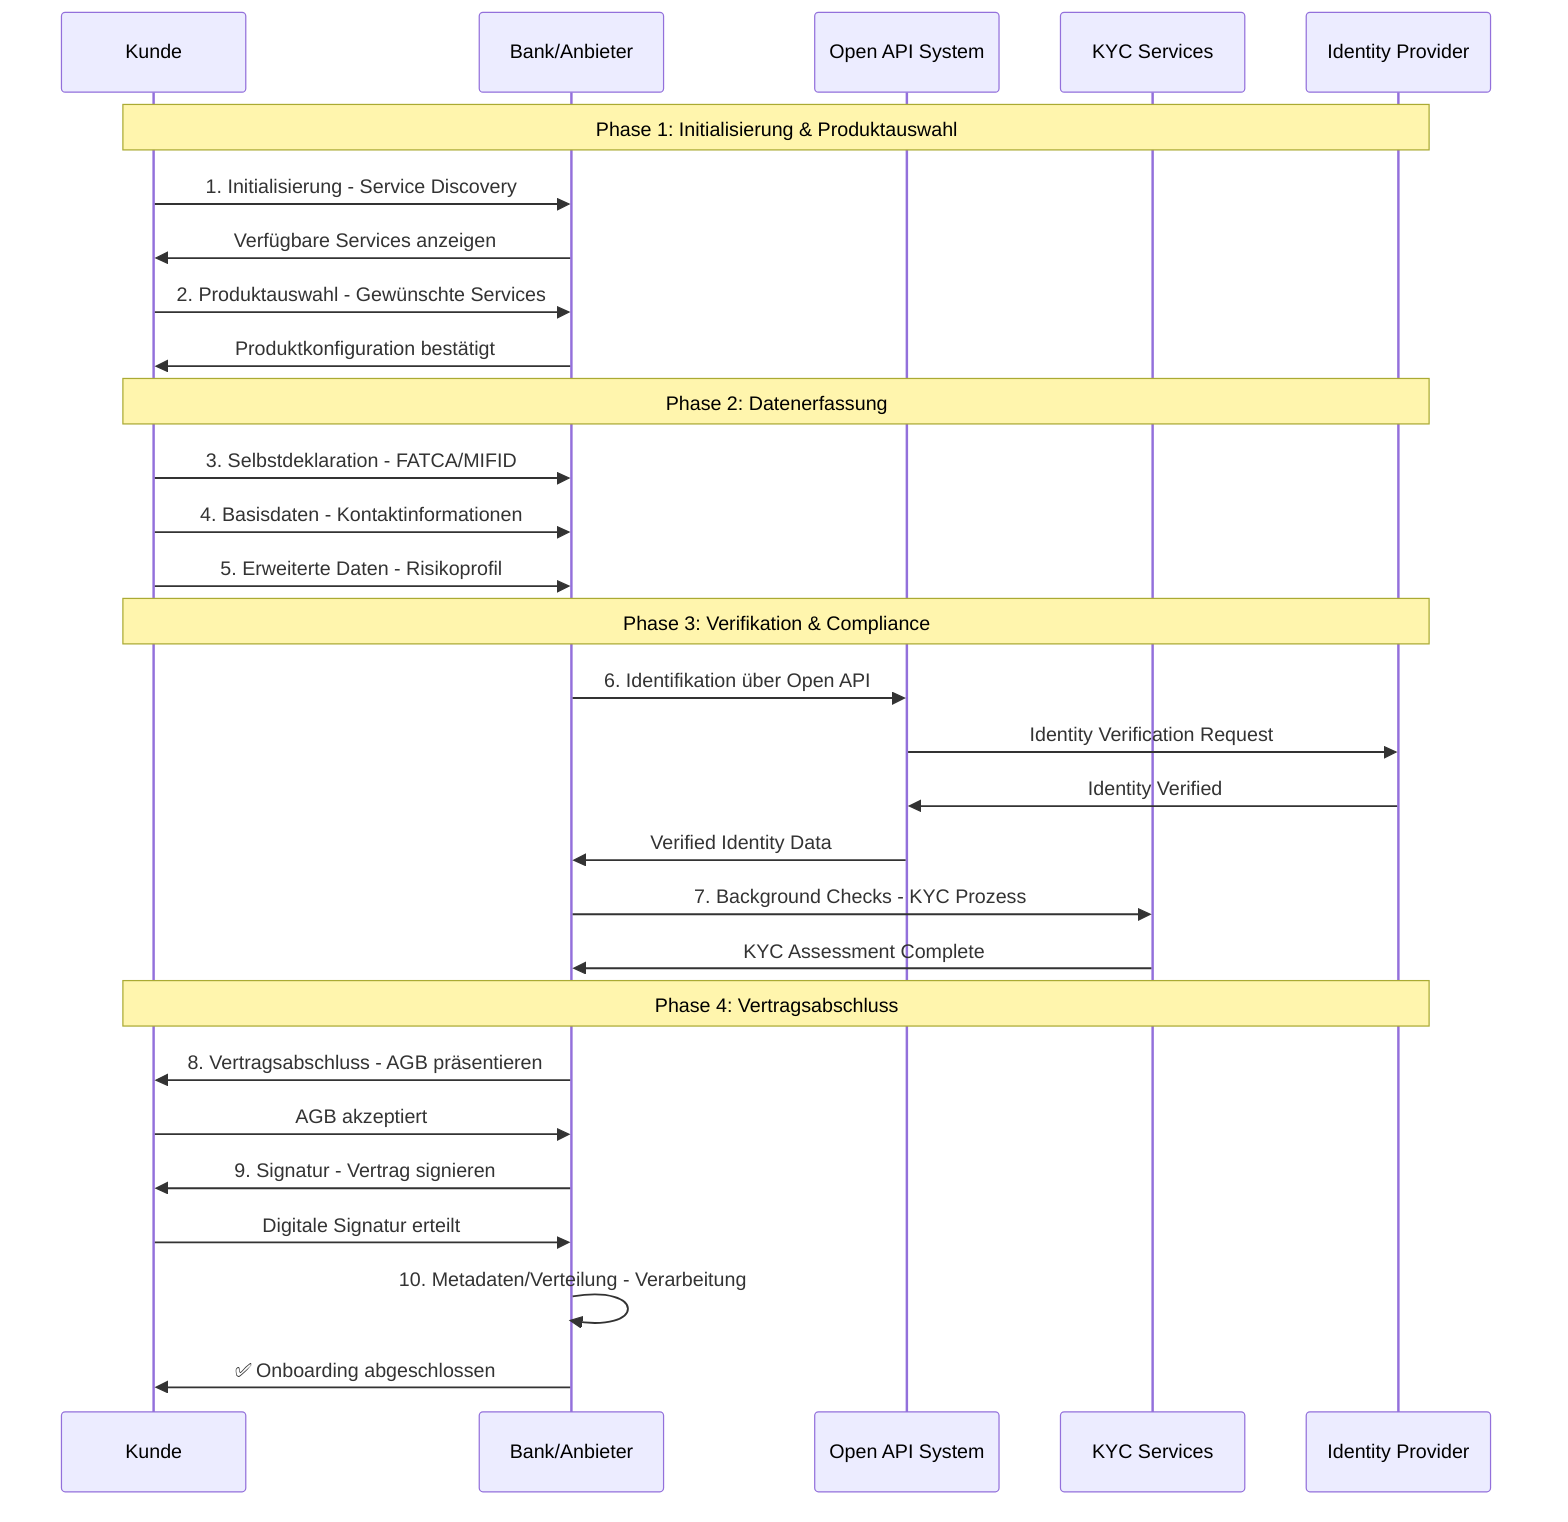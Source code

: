 sequenceDiagram
    participant K as Kunde
    participant B as Bank/Anbieter
    participant API as Open API System
    participant KYC as KYC Services
    participant ID as Identity Provider

    Note over K,ID: Phase 1: Initialisierung & Produktauswahl
    K->>B: 1. Initialisierung - Service Discovery
    B->>K: Verfügbare Services anzeigen
    K->>B: 2. Produktauswahl - Gewünschte Services
    B->>K: Produktkonfiguration bestätigt
    
    Note over K,ID: Phase 2: Datenerfassung
    K->>B: 3. Selbstdeklaration - FATCA/MIFID
    K->>B: 4. Basisdaten - Kontaktinformationen
    K->>B: 5. Erweiterte Daten - Risikoprofil
    
    Note over K,ID: Phase 3: Verifikation & Compliance
    B->>API: 6. Identifikation über Open API
    API->>ID: Identity Verification Request
    ID->>API: Identity Verified
    API->>B: Verified Identity Data
    
    B->>KYC: 7. Background Checks - KYC Prozess
    KYC->>B: KYC Assessment Complete
    
    Note over K,ID: Phase 4: Vertragsabschluss
    B->>K: 8. Vertragsabschluss - AGB präsentieren  
    K->>B: AGB akzeptiert
    B->>K: 9. Signatur - Vertrag signieren
    K->>B: Digitale Signatur erteilt
    B->>B: 10. Metadaten/Verteilung - Verarbeitung
    B->>K: ✅ Onboarding abgeschlossen